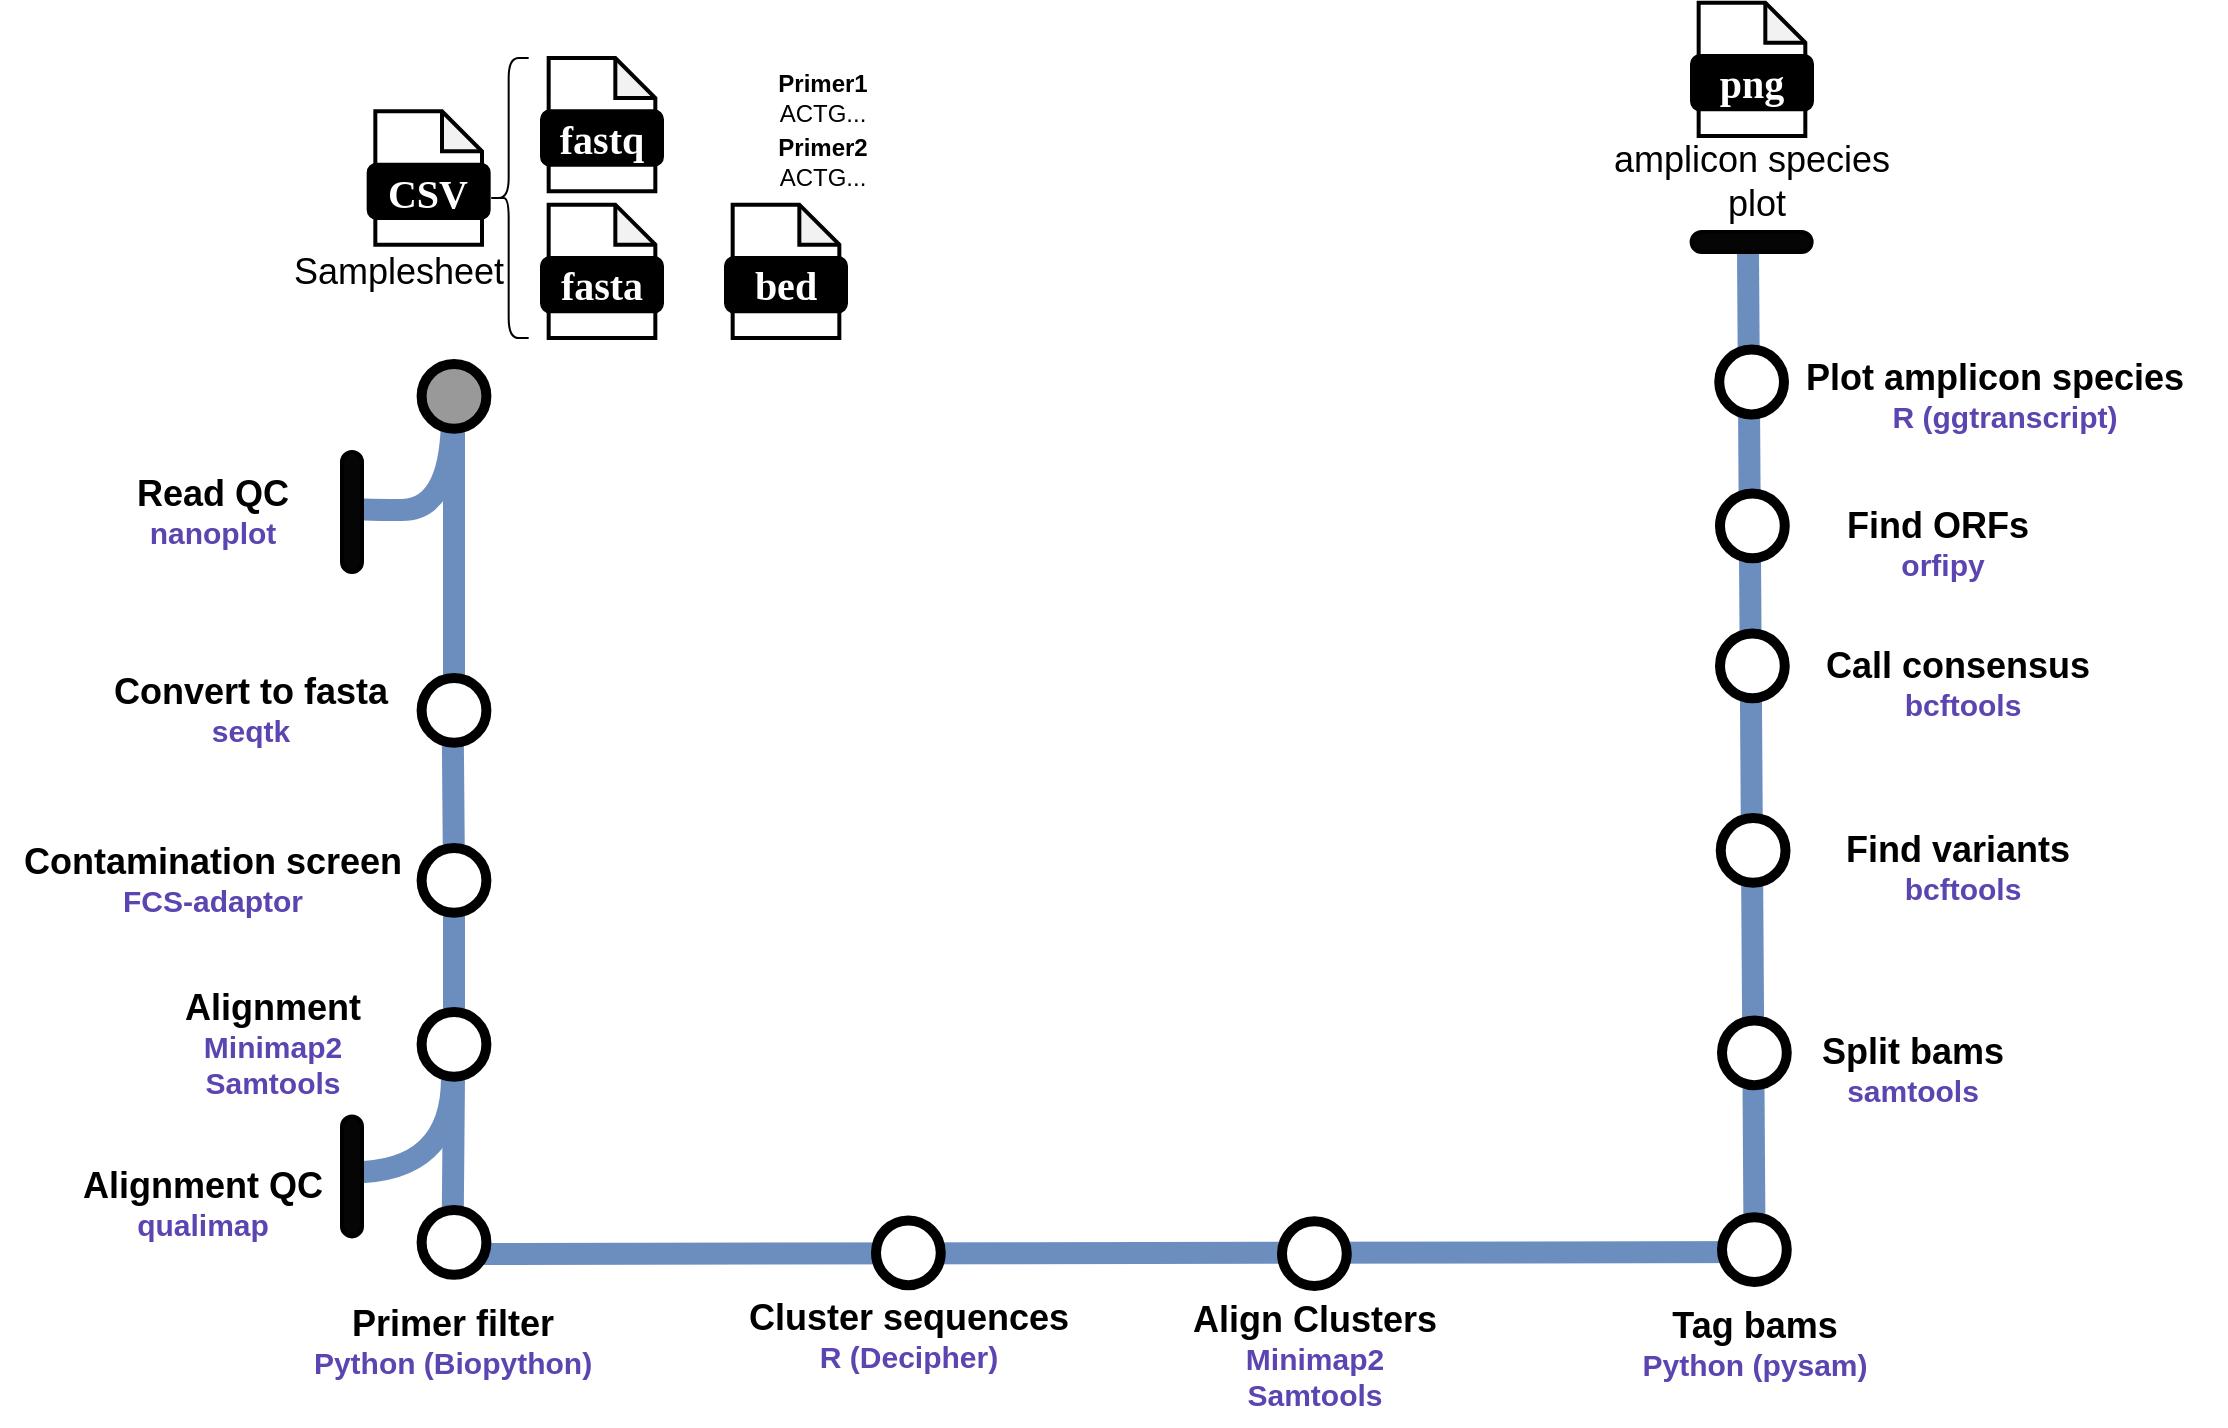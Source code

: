 <mxfile version="24.8.6">
  <diagram name="Page-1" id="P_uiMSj8lN0pYwHUzH4j">
    <mxGraphModel dx="2193" dy="879" grid="1" gridSize="10" guides="1" tooltips="1" connect="1" arrows="1" fold="1" page="1" pageScale="1" pageWidth="850" pageHeight="1100" math="0" shadow="0">
      <root>
        <mxCell id="0" />
        <mxCell id="1" parent="0" />
        <mxCell id="v0_ueVVMDbjKfursdaX1-1" value="&lt;span style=&quot;font-size: 18px;&quot;&gt;&lt;b&gt;Convert to fasta&lt;/b&gt;&lt;/span&gt;&lt;div&gt;&lt;b style=&quot;&quot;&gt;&lt;font color=&quot;#5c45b0&quot; style=&quot;font-size: 15px;&quot;&gt;seqtk&lt;/font&gt;&lt;/b&gt;&lt;/div&gt;" style="text;html=1;align=center;verticalAlign=middle;resizable=0;points=[];autosize=1;strokeColor=none;fillColor=none;" parent="1" vertex="1">
          <mxGeometry x="-606.19" y="424.19" width="160" height="50" as="geometry" />
        </mxCell>
        <mxCell id="v0_ueVVMDbjKfursdaX1-7" value="&lt;span style=&quot;font-size: 18px;&quot;&gt;&lt;b&gt;Alignment QC&lt;/b&gt;&lt;/span&gt;&lt;div&gt;&lt;font color=&quot;#5c45b0&quot;&gt;&lt;span style=&quot;font-size: 15px;&quot;&gt;&lt;b&gt;qualimap&lt;/b&gt;&lt;/span&gt;&lt;/font&gt;&lt;/div&gt;" style="text;html=1;align=center;verticalAlign=middle;resizable=0;points=[];autosize=1;strokeColor=none;fillColor=none;" parent="1" vertex="1">
          <mxGeometry x="-620" y="671.19" width="140" height="50" as="geometry" />
        </mxCell>
        <mxCell id="v0_ueVVMDbjKfursdaX1-10" value="&lt;span style=&quot;font-size: 18px;&quot;&gt;&lt;b&gt;Read QC&lt;/b&gt;&lt;/span&gt;&lt;br&gt;&lt;div&gt;&lt;font color=&quot;#5c45b0&quot;&gt;&lt;span style=&quot;font-size: 15px;&quot;&gt;&lt;b&gt;nanoplot&lt;/b&gt;&lt;/span&gt;&lt;/font&gt;&lt;/div&gt;" style="text;html=1;align=center;verticalAlign=middle;resizable=0;points=[];autosize=1;strokeColor=none;fillColor=none;" parent="1" vertex="1">
          <mxGeometry x="-595" y="325" width="100" height="50" as="geometry" />
        </mxCell>
        <mxCell id="v0_ueVVMDbjKfursdaX1-11" value="&lt;span style=&quot;font-size: 18px;&quot;&gt;&lt;b&gt;Contamination screen&lt;/b&gt;&lt;/span&gt;&lt;br&gt;&lt;div&gt;&lt;b style=&quot;&quot;&gt;&lt;font color=&quot;#5c45b0&quot; style=&quot;font-size: 15px;&quot;&gt;FCS-adaptor&lt;/font&gt;&lt;/b&gt;&lt;/div&gt;" style="text;html=1;align=center;verticalAlign=middle;resizable=0;points=[];autosize=1;strokeColor=none;fillColor=none;" parent="1" vertex="1">
          <mxGeometry x="-650.19" y="509.19" width="210" height="50" as="geometry" />
        </mxCell>
        <mxCell id="v0_ueVVMDbjKfursdaX1-18" value="" style="endArrow=none;html=1;rounded=1;strokeWidth=11;fontSize=12;startSize=8;endSize=8;curved=1;exitX=0.5;exitY=1;exitDx=0;exitDy=0;fillColor=#dae8fc;strokeColor=#6c8ebf;" parent="1" target="v0_ueVVMDbjKfursdaX1-75" edge="1">
          <mxGeometry width="50" height="50" relative="1" as="geometry">
            <mxPoint x="-424.0" y="300" as="sourcePoint" />
            <mxPoint x="-424" y="640" as="targetPoint" />
          </mxGeometry>
        </mxCell>
        <mxCell id="v0_ueVVMDbjKfursdaX1-20" value="" style="endArrow=none;html=1;rounded=1;strokeWidth=11;fontSize=12;startSize=8;endSize=8;curved=1;exitX=0.5;exitY=1;exitDx=0;exitDy=0;fillColor=#dae8fc;strokeColor=#6c8ebf;" parent="1" edge="1">
          <mxGeometry width="50" height="50" relative="1" as="geometry">
            <mxPoint x="-409.81" y="721" as="sourcePoint" />
            <mxPoint x="240" y="720" as="targetPoint" />
          </mxGeometry>
        </mxCell>
        <mxCell id="v0_ueVVMDbjKfursdaX1-21" value="" style="group" parent="1" vertex="1" connectable="0">
          <mxGeometry x="-480" y="123" width="855" height="140" as="geometry" />
        </mxCell>
        <mxCell id="v0_ueVVMDbjKfursdaX1-22" value="" style="group" parent="v0_ueVVMDbjKfursdaX1-21" vertex="1" connectable="0">
          <mxGeometry x="13.333" y="26.667" width="60" height="66.667" as="geometry" />
        </mxCell>
        <mxCell id="v0_ueVVMDbjKfursdaX1-23" value="" style="shape=note;whiteSpace=wrap;html=1;backgroundOutline=1;darkOpacity=0.05;rounded=1;size=20;strokeWidth=2;" parent="v0_ueVVMDbjKfursdaX1-22" vertex="1">
          <mxGeometry x="3.333" width="53.333" height="66.667" as="geometry" />
        </mxCell>
        <mxCell id="v0_ueVVMDbjKfursdaX1-24" value="&lt;font data-font-src=&quot;https://fonts.googleapis.com/css?family=Maven+Pro&quot; face=&quot;Maven Pro&quot; color=&quot;#ffffff&quot;&gt;&lt;b&gt;&lt;font style=&quot;font-size: 20px;&quot;&gt;CSV&lt;/font&gt;&lt;/b&gt;&lt;/font&gt;" style="rounded=1;whiteSpace=wrap;html=1;strokeWidth=2;fillColor=#000000;" parent="v0_ueVVMDbjKfursdaX1-22" vertex="1">
          <mxGeometry y="26.667" width="60" height="26.667" as="geometry" />
        </mxCell>
        <mxCell id="v0_ueVVMDbjKfursdaX1-25" value="&lt;font style=&quot;font-size: 18px;&quot; face=&quot;Helvetica&quot;&gt;Samplesheet&lt;/font&gt;" style="text;html=1;align=center;verticalAlign=middle;resizable=0;points=[];autosize=1;strokeColor=none;fillColor=none;" parent="v0_ueVVMDbjKfursdaX1-21" vertex="1">
          <mxGeometry x="-36.67" y="86.663" width="130" height="40" as="geometry" />
        </mxCell>
        <mxCell id="v0_ueVVMDbjKfursdaX1-26" value="" style="group" parent="v0_ueVVMDbjKfursdaX1-21" vertex="1" connectable="0">
          <mxGeometry x="100" width="60" height="66.667" as="geometry" />
        </mxCell>
        <mxCell id="v0_ueVVMDbjKfursdaX1-27" value="" style="shape=note;whiteSpace=wrap;html=1;backgroundOutline=1;darkOpacity=0.05;rounded=1;size=20;strokeWidth=2;" parent="v0_ueVVMDbjKfursdaX1-26" vertex="1">
          <mxGeometry x="3.333" width="53.333" height="66.667" as="geometry" />
        </mxCell>
        <mxCell id="v0_ueVVMDbjKfursdaX1-28" value="&lt;font data-font-src=&quot;https://fonts.googleapis.com/css?family=Maven+Pro&quot; face=&quot;Maven Pro&quot; color=&quot;#ffffff&quot;&gt;&lt;b&gt;&lt;font style=&quot;font-size: 20px;&quot;&gt;fastq&lt;/font&gt;&lt;/b&gt;&lt;/font&gt;" style="rounded=1;whiteSpace=wrap;html=1;strokeWidth=2;fillColor=#000000;" parent="v0_ueVVMDbjKfursdaX1-26" vertex="1">
          <mxGeometry y="26.667" width="60" height="26.667" as="geometry" />
        </mxCell>
        <mxCell id="v0_ueVVMDbjKfursdaX1-29" value="" style="group" parent="v0_ueVVMDbjKfursdaX1-21" vertex="1" connectable="0">
          <mxGeometry x="100" y="73.333" width="60" height="66.667" as="geometry" />
        </mxCell>
        <mxCell id="v0_ueVVMDbjKfursdaX1-30" value="" style="shape=note;whiteSpace=wrap;html=1;backgroundOutline=1;darkOpacity=0.05;rounded=1;size=20;strokeWidth=2;" parent="v0_ueVVMDbjKfursdaX1-29" vertex="1">
          <mxGeometry x="3.333" width="53.333" height="66.667" as="geometry" />
        </mxCell>
        <mxCell id="v0_ueVVMDbjKfursdaX1-31" value="&lt;font data-font-src=&quot;https://fonts.googleapis.com/css?family=Maven+Pro&quot; face=&quot;Maven Pro&quot; color=&quot;#ffffff&quot;&gt;&lt;b&gt;&lt;font style=&quot;font-size: 20px;&quot;&gt;fasta&lt;/font&gt;&lt;/b&gt;&lt;/font&gt;" style="rounded=1;whiteSpace=wrap;html=1;strokeWidth=2;fillColor=#000000;" parent="v0_ueVVMDbjKfursdaX1-29" vertex="1">
          <mxGeometry y="26.667" width="60" height="26.667" as="geometry" />
        </mxCell>
        <mxCell id="v0_ueVVMDbjKfursdaX1-32" value="" style="shape=curlyBracket;whiteSpace=wrap;html=1;rounded=1;labelPosition=left;verticalLabelPosition=middle;align=right;verticalAlign=middle;size=0.5;" parent="v0_ueVVMDbjKfursdaX1-21" vertex="1">
          <mxGeometry x="73.333" width="20" height="140" as="geometry" />
        </mxCell>
        <mxCell id="v0_ueVVMDbjKfursdaX1-84" value="" style="group" parent="v0_ueVVMDbjKfursdaX1-21" vertex="1" connectable="0">
          <mxGeometry x="192" y="73.333" width="60" height="66.667" as="geometry" />
        </mxCell>
        <mxCell id="v0_ueVVMDbjKfursdaX1-85" value="" style="shape=note;whiteSpace=wrap;html=1;backgroundOutline=1;darkOpacity=0.05;rounded=1;size=20;strokeWidth=2;" parent="v0_ueVVMDbjKfursdaX1-84" vertex="1">
          <mxGeometry x="3.333" width="53.333" height="66.667" as="geometry" />
        </mxCell>
        <mxCell id="v0_ueVVMDbjKfursdaX1-86" value="&lt;font data-font-src=&quot;https://fonts.googleapis.com/css?family=Maven+Pro&quot; face=&quot;Maven Pro&quot; color=&quot;#ffffff&quot;&gt;&lt;b&gt;&lt;font style=&quot;font-size: 20px;&quot;&gt;bed&lt;/font&gt;&lt;/b&gt;&lt;/font&gt;" style="rounded=1;whiteSpace=wrap;html=1;strokeWidth=2;fillColor=#000000;" parent="v0_ueVVMDbjKfursdaX1-84" vertex="1">
          <mxGeometry y="26.667" width="60" height="26.667" as="geometry" />
        </mxCell>
        <mxCell id="v0_ueVVMDbjKfursdaX1-124" value="" style="group" parent="v0_ueVVMDbjKfursdaX1-21" vertex="1" connectable="0">
          <mxGeometry x="675" y="-27.667" width="60" height="66.67" as="geometry" />
        </mxCell>
        <mxCell id="v0_ueVVMDbjKfursdaX1-125" value="" style="shape=note;whiteSpace=wrap;html=1;backgroundOutline=1;darkOpacity=0.05;rounded=1;size=20;strokeWidth=2;" parent="v0_ueVVMDbjKfursdaX1-124" vertex="1">
          <mxGeometry x="3.33" width="53.33" height="66.67" as="geometry" />
        </mxCell>
        <mxCell id="v0_ueVVMDbjKfursdaX1-126" value="&lt;font data-font-src=&quot;https://fonts.googleapis.com/css?family=Maven+Pro&quot; face=&quot;Maven Pro&quot; color=&quot;#ffffff&quot;&gt;&lt;b&gt;&lt;font style=&quot;font-size: 20px;&quot;&gt;png&lt;/font&gt;&lt;/b&gt;&lt;/font&gt;" style="rounded=1;whiteSpace=wrap;html=1;strokeWidth=2;fillColor=#000000;" parent="v0_ueVVMDbjKfursdaX1-124" vertex="1">
          <mxGeometry y="26.667" width="60" height="26.667" as="geometry" />
        </mxCell>
        <mxCell id="v0_ueVVMDbjKfursdaX1-128" value="&lt;font style=&quot;font-size: 18px;&quot; face=&quot;Helvetica&quot;&gt;amplicon species&amp;nbsp;&lt;/font&gt;&lt;div&gt;&lt;font style=&quot;font-size: 18px;&quot; face=&quot;Helvetica&quot;&gt;plot&lt;/font&gt;&lt;/div&gt;" style="text;html=1;align=center;verticalAlign=middle;resizable=0;points=[];autosize=1;strokeColor=none;fillColor=none;" parent="v0_ueVVMDbjKfursdaX1-21" vertex="1">
          <mxGeometry x="622" y="32.003" width="170" height="60" as="geometry" />
        </mxCell>
        <mxCell id="v0_ueVVMDbjKfursdaX1-35" value="" style="endArrow=none;html=1;rounded=1;strokeWidth=11;fontSize=12;startSize=8;endSize=8;curved=1;fillColor=#dae8fc;strokeColor=#6c8ebf;exitX=0.5;exitY=0;exitDx=0;exitDy=0;" parent="1" source="v0_ueVVMDbjKfursdaX1-104" edge="1">
          <mxGeometry width="50" height="50" relative="1" as="geometry">
            <mxPoint x="226" y="683" as="sourcePoint" />
            <mxPoint x="223" y="220" as="targetPoint" />
          </mxGeometry>
        </mxCell>
        <mxCell id="v0_ueVVMDbjKfursdaX1-36" value="" style="rounded=1;whiteSpace=wrap;html=1;strokeWidth=2;arcSize=50;fillColor=#050505;rotation=-90;" parent="1" vertex="1">
          <mxGeometry x="219.81" y="185" width="10" height="60" as="geometry" />
        </mxCell>
        <mxCell id="v0_ueVVMDbjKfursdaX1-57" value="" style="endArrow=none;html=1;rounded=1;strokeWidth=11;fontSize=12;startSize=8;endSize=8;curved=1;exitX=0.5;exitY=1;exitDx=0;exitDy=0;fillColor=#dae8fc;strokeColor=#6c8ebf;" parent="1" source="v0_ueVVMDbjKfursdaX1-89" edge="1">
          <mxGeometry width="50" height="50" relative="1" as="geometry">
            <mxPoint x="-424.59" y="463" as="sourcePoint" />
            <mxPoint x="-424.59" y="699" as="targetPoint" />
          </mxGeometry>
        </mxCell>
        <mxCell id="v0_ueVVMDbjKfursdaX1-61" value="" style="ellipse;whiteSpace=wrap;html=1;aspect=fixed;rounded=1;rotation=0;strokeWidth=5;" parent="1" vertex="1">
          <mxGeometry x="-440.19" y="698.999" width="32.381" height="32.381" as="geometry" />
        </mxCell>
        <mxCell id="v0_ueVVMDbjKfursdaX1-78" value="&lt;b&gt;Primer1&lt;/b&gt;&lt;div&gt;ACTG...&lt;/div&gt;" style="text;html=1;align=center;verticalAlign=middle;resizable=0;points=[];autosize=1;strokeColor=none;fillColor=none;" parent="1" vertex="1">
          <mxGeometry x="-275" y="123" width="70" height="40" as="geometry" />
        </mxCell>
        <mxCell id="v0_ueVVMDbjKfursdaX1-79" value="&lt;b&gt;Primer2&lt;/b&gt;&lt;div&gt;ACTG...&lt;/div&gt;" style="text;html=1;align=center;verticalAlign=middle;resizable=0;points=[];autosize=1;strokeColor=none;fillColor=none;" parent="1" vertex="1">
          <mxGeometry x="-275" y="155" width="70" height="40" as="geometry" />
        </mxCell>
        <mxCell id="v0_ueVVMDbjKfursdaX1-88" value="" style="endArrow=none;html=1;rounded=1;strokeWidth=11;fontSize=12;startSize=8;endSize=8;curved=1;exitX=0.5;exitY=1;exitDx=0;exitDy=0;fillColor=#dae8fc;strokeColor=#6c8ebf;" parent="1" target="v0_ueVVMDbjKfursdaX1-87" edge="1">
          <mxGeometry width="50" height="50" relative="1" as="geometry">
            <mxPoint x="-424.59" y="463" as="sourcePoint" />
            <mxPoint x="-424.59" y="699" as="targetPoint" />
          </mxGeometry>
        </mxCell>
        <mxCell id="v0_ueVVMDbjKfursdaX1-90" value="" style="endArrow=none;html=1;rounded=1;strokeWidth=11;fontSize=12;startSize=8;endSize=8;curved=1;exitX=0.5;exitY=1;exitDx=0;exitDy=0;fillColor=#dae8fc;strokeColor=#6c8ebf;" parent="1" source="v0_ueVVMDbjKfursdaX1-87" target="v0_ueVVMDbjKfursdaX1-89" edge="1">
          <mxGeometry width="50" height="50" relative="1" as="geometry">
            <mxPoint x="-424" y="550" as="sourcePoint" />
            <mxPoint x="-424.59" y="699" as="targetPoint" />
          </mxGeometry>
        </mxCell>
        <mxCell id="v0_ueVVMDbjKfursdaX1-91" value="&lt;span style=&quot;font-size: 18px;&quot;&gt;&lt;b&gt;Alignment&lt;/b&gt;&lt;/span&gt;&lt;br&gt;&lt;div&gt;&lt;font color=&quot;#5c45b0&quot;&gt;&lt;span style=&quot;font-size: 15px;&quot;&gt;&lt;b&gt;Minimap2&lt;/b&gt;&lt;/span&gt;&lt;/font&gt;&lt;/div&gt;&lt;div&gt;&lt;font color=&quot;#5c45b0&quot;&gt;&lt;span style=&quot;font-size: 15px;&quot;&gt;&lt;b&gt;Samtools&lt;/b&gt;&lt;/span&gt;&lt;/font&gt;&lt;/div&gt;" style="text;html=1;align=center;verticalAlign=middle;resizable=0;points=[];autosize=1;strokeColor=none;fillColor=none;" parent="1" vertex="1">
          <mxGeometry x="-570" y="581.19" width="110" height="70" as="geometry" />
        </mxCell>
        <mxCell id="v0_ueVVMDbjKfursdaX1-75" value="" style="ellipse;whiteSpace=wrap;html=1;aspect=fixed;rounded=1;rotation=0;strokeWidth=5;" parent="1" vertex="1">
          <mxGeometry x="-440.19" y="432.999" width="32.381" height="32.381" as="geometry" />
        </mxCell>
        <mxCell id="v0_ueVVMDbjKfursdaX1-87" value="" style="ellipse;whiteSpace=wrap;html=1;aspect=fixed;rounded=1;rotation=0;strokeWidth=5;" parent="1" vertex="1">
          <mxGeometry x="-440.19" y="517.999" width="32.381" height="32.381" as="geometry" />
        </mxCell>
        <mxCell id="v0_ueVVMDbjKfursdaX1-92" value="" style="group" parent="1" vertex="1" connectable="0">
          <mxGeometry x="-480" y="300.81" width="55" height="79.19" as="geometry" />
        </mxCell>
        <mxCell id="v0_ueVVMDbjKfursdaX1-8" value="" style="endArrow=none;html=1;rounded=1;strokeWidth=11;fontSize=12;startSize=8;endSize=8;curved=1;exitX=0.5;exitY=1;exitDx=0;exitDy=0;fillColor=#dae8fc;strokeColor=#6c8ebf;edgeStyle=orthogonalEdgeStyle;entryX=1;entryY=0.28;entryDx=0;entryDy=0;entryPerimeter=0;" parent="v0_ueVVMDbjKfursdaX1-92" edge="1">
          <mxGeometry width="50" height="50" relative="1" as="geometry">
            <mxPoint x="55.0" as="sourcePoint" />
            <mxPoint x="5" y="47.19" as="targetPoint" />
            <Array as="points">
              <mxPoint x="55" y="48.19" />
            </Array>
          </mxGeometry>
        </mxCell>
        <mxCell id="v0_ueVVMDbjKfursdaX1-9" value="" style="rounded=1;whiteSpace=wrap;html=1;strokeWidth=2;arcSize=50;fillColor=#050505;" parent="v0_ueVVMDbjKfursdaX1-92" vertex="1">
          <mxGeometry y="19.19" width="10" height="60" as="geometry" />
        </mxCell>
        <mxCell id="v0_ueVVMDbjKfursdaX1-93" value="" style="group" parent="1" vertex="1" connectable="0">
          <mxGeometry x="-480" y="633.0" width="55" height="79.19" as="geometry" />
        </mxCell>
        <mxCell id="v0_ueVVMDbjKfursdaX1-94" value="" style="endArrow=none;html=1;rounded=1;strokeWidth=11;fontSize=12;startSize=8;endSize=8;curved=1;exitX=0.5;exitY=1;exitDx=0;exitDy=0;fillColor=#dae8fc;strokeColor=#6c8ebf;edgeStyle=orthogonalEdgeStyle;entryX=1;entryY=0.28;entryDx=0;entryDy=0;entryPerimeter=0;" parent="v0_ueVVMDbjKfursdaX1-93" edge="1">
          <mxGeometry width="50" height="50" relative="1" as="geometry">
            <mxPoint x="55.0" as="sourcePoint" />
            <mxPoint x="5" y="47.19" as="targetPoint" />
            <Array as="points">
              <mxPoint x="55" y="48.19" />
            </Array>
          </mxGeometry>
        </mxCell>
        <mxCell id="v0_ueVVMDbjKfursdaX1-95" value="" style="rounded=1;whiteSpace=wrap;html=1;strokeWidth=2;arcSize=50;fillColor=#050505;" parent="v0_ueVVMDbjKfursdaX1-93" vertex="1">
          <mxGeometry y="19.19" width="10" height="60" as="geometry" />
        </mxCell>
        <mxCell id="v0_ueVVMDbjKfursdaX1-89" value="" style="ellipse;whiteSpace=wrap;html=1;aspect=fixed;rounded=1;rotation=0;strokeWidth=5;" parent="1" vertex="1">
          <mxGeometry x="-440.19" y="599.999" width="32.381" height="32.381" as="geometry" />
        </mxCell>
        <mxCell id="v0_ueVVMDbjKfursdaX1-76" value="" style="ellipse;whiteSpace=wrap;html=1;aspect=fixed;rounded=1;rotation=0;strokeWidth=5;fillColor=#999999;" parent="1" vertex="1">
          <mxGeometry x="-440.19" y="275.959" width="32.381" height="32.381" as="geometry" />
        </mxCell>
        <mxCell id="v0_ueVVMDbjKfursdaX1-96" value="&lt;span style=&quot;font-size: 18px;&quot;&gt;&lt;b&gt;Primer filter&lt;/b&gt;&lt;/span&gt;&lt;div&gt;&lt;font color=&quot;#5c45b0&quot;&gt;&lt;span style=&quot;font-size: 15px;&quot;&gt;&lt;b&gt;Python (Biopython)&lt;/b&gt;&lt;/span&gt;&lt;/font&gt;&lt;/div&gt;" style="text;html=1;align=center;verticalAlign=middle;resizable=0;points=[];autosize=1;strokeColor=none;fillColor=none;" parent="1" vertex="1">
          <mxGeometry x="-505" y="740" width="160" height="50" as="geometry" />
        </mxCell>
        <mxCell id="v0_ueVVMDbjKfursdaX1-97" value="" style="ellipse;whiteSpace=wrap;html=1;aspect=fixed;rounded=1;rotation=0;strokeWidth=5;" parent="1" vertex="1">
          <mxGeometry x="-213" y="704.189" width="32.381" height="32.381" as="geometry" />
        </mxCell>
        <mxCell id="v0_ueVVMDbjKfursdaX1-101" value="&lt;span style=&quot;font-size: 18px;&quot;&gt;&lt;b&gt;Cluster sequences&lt;/b&gt;&lt;/span&gt;&lt;div&gt;&lt;font color=&quot;#5c45b0&quot;&gt;&lt;span style=&quot;font-size: 15px;&quot;&gt;&lt;b&gt;R (Decipher)&lt;/b&gt;&lt;/span&gt;&lt;/font&gt;&lt;/div&gt;" style="text;html=1;align=center;verticalAlign=middle;resizable=0;points=[];autosize=1;strokeColor=none;fillColor=none;" parent="1" vertex="1">
          <mxGeometry x="-286.81" y="736.57" width="180" height="50" as="geometry" />
        </mxCell>
        <mxCell id="v0_ueVVMDbjKfursdaX1-102" value="" style="ellipse;whiteSpace=wrap;html=1;aspect=fixed;rounded=1;rotation=0;strokeWidth=5;" parent="1" vertex="1">
          <mxGeometry x="-10" y="704.619" width="32.381" height="32.381" as="geometry" />
        </mxCell>
        <mxCell id="v0_ueVVMDbjKfursdaX1-103" value="&lt;span style=&quot;font-size: 18px;&quot;&gt;&lt;b&gt;Align Clusters&lt;/b&gt;&lt;/span&gt;&lt;div&gt;&lt;font color=&quot;#5c45b0&quot;&gt;&lt;span style=&quot;font-size: 15px;&quot;&gt;&lt;b&gt;Minimap2&lt;/b&gt;&lt;/span&gt;&lt;/font&gt;&lt;/div&gt;&lt;div&gt;&lt;font color=&quot;#5c45b0&quot;&gt;&lt;span style=&quot;font-size: 15px;&quot;&gt;&lt;b&gt;Samtools&lt;/b&gt;&lt;/span&gt;&lt;/font&gt;&lt;/div&gt;" style="text;html=1;align=center;verticalAlign=middle;resizable=0;points=[];autosize=1;strokeColor=none;fillColor=none;" parent="1" vertex="1">
          <mxGeometry x="-68.81" y="736.57" width="150" height="70" as="geometry" />
        </mxCell>
        <mxCell id="v0_ueVVMDbjKfursdaX1-105" value="&lt;span style=&quot;font-size: 18px;&quot;&gt;&lt;b&gt;Tag bams&lt;/b&gt;&lt;/span&gt;&lt;div&gt;&lt;font color=&quot;#5c45b0&quot;&gt;&lt;span style=&quot;font-size: 15px;&quot;&gt;&lt;b&gt;Python (pysam)&lt;/b&gt;&lt;/span&gt;&lt;/font&gt;&lt;/div&gt;" style="text;html=1;align=center;verticalAlign=middle;resizable=0;points=[];autosize=1;strokeColor=none;fillColor=none;" parent="1" vertex="1">
          <mxGeometry x="156.19" y="741" width="140" height="50" as="geometry" />
        </mxCell>
        <mxCell id="v0_ueVVMDbjKfursdaX1-104" value="" style="ellipse;whiteSpace=wrap;html=1;aspect=fixed;rounded=1;rotation=0;strokeWidth=5;" parent="1" vertex="1">
          <mxGeometry x="210" y="702.619" width="32.381" height="32.381" as="geometry" />
        </mxCell>
        <mxCell id="v0_ueVVMDbjKfursdaX1-107" value="" style="ellipse;whiteSpace=wrap;html=1;aspect=fixed;rounded=1;rotation=0;strokeWidth=5;" parent="1" vertex="1">
          <mxGeometry x="210" y="604.189" width="32.381" height="32.381" as="geometry" />
        </mxCell>
        <mxCell id="v0_ueVVMDbjKfursdaX1-108" value="&lt;span style=&quot;font-size: 18px;&quot;&gt;&lt;b&gt;Split bams&lt;/b&gt;&lt;/span&gt;&lt;div&gt;&lt;font color=&quot;#5c45b0&quot;&gt;&lt;span style=&quot;font-size: 15px;&quot;&gt;&lt;b&gt;samtools&lt;/b&gt;&lt;/span&gt;&lt;/font&gt;&lt;/div&gt;" style="text;html=1;align=center;verticalAlign=middle;resizable=0;points=[];autosize=1;strokeColor=none;fillColor=none;" parent="1" vertex="1">
          <mxGeometry x="250" y="604.19" width="110" height="50" as="geometry" />
        </mxCell>
        <mxCell id="v0_ueVVMDbjKfursdaX1-109" value="" style="ellipse;whiteSpace=wrap;html=1;aspect=fixed;rounded=1;rotation=0;strokeWidth=5;" parent="1" vertex="1">
          <mxGeometry x="209.38" y="502.999" width="32.381" height="32.381" as="geometry" />
        </mxCell>
        <mxCell id="v0_ueVVMDbjKfursdaX1-110" value="&lt;span style=&quot;font-size: 18px;&quot;&gt;&lt;b&gt;Find variants&amp;nbsp;&lt;/b&gt;&lt;/span&gt;&lt;div&gt;&lt;font color=&quot;#5c45b0&quot;&gt;&lt;span style=&quot;font-size: 15px;&quot;&gt;&lt;b&gt;bcftools&lt;/b&gt;&lt;/span&gt;&lt;/font&gt;&lt;/div&gt;" style="text;html=1;align=center;verticalAlign=middle;resizable=0;points=[];autosize=1;strokeColor=none;fillColor=none;" parent="1" vertex="1">
          <mxGeometry x="260" y="503.0" width="140" height="50" as="geometry" />
        </mxCell>
        <mxCell id="v0_ueVVMDbjKfursdaX1-111" value="" style="ellipse;whiteSpace=wrap;html=1;aspect=fixed;rounded=1;rotation=0;strokeWidth=5;" parent="1" vertex="1">
          <mxGeometry x="209" y="410.759" width="32.381" height="32.381" as="geometry" />
        </mxCell>
        <mxCell id="v0_ueVVMDbjKfursdaX1-112" value="&lt;span style=&quot;font-size: 18px;&quot;&gt;&lt;b&gt;Call consensus&amp;nbsp;&lt;/b&gt;&lt;/span&gt;&lt;div&gt;&lt;font color=&quot;#5c45b0&quot;&gt;&lt;span style=&quot;font-size: 15px;&quot;&gt;&lt;b&gt;bcftools&lt;/b&gt;&lt;/span&gt;&lt;/font&gt;&lt;/div&gt;" style="text;html=1;align=center;verticalAlign=middle;resizable=0;points=[];autosize=1;strokeColor=none;fillColor=none;" parent="1" vertex="1">
          <mxGeometry x="249.62" y="410.76" width="160" height="50" as="geometry" />
        </mxCell>
        <mxCell id="v0_ueVVMDbjKfursdaX1-113" value="" style="ellipse;whiteSpace=wrap;html=1;aspect=fixed;rounded=1;rotation=0;strokeWidth=5;" parent="1" vertex="1">
          <mxGeometry x="209" y="340.759" width="32.381" height="32.381" as="geometry" />
        </mxCell>
        <mxCell id="v0_ueVVMDbjKfursdaX1-114" value="&lt;span style=&quot;font-size: 18px;&quot;&gt;&lt;b&gt;Find ORFs&amp;nbsp;&lt;/b&gt;&lt;/span&gt;&lt;div&gt;&lt;font color=&quot;#5c45b0&quot;&gt;&lt;span style=&quot;font-size: 15px;&quot;&gt;&lt;b&gt;orfipy&lt;/b&gt;&lt;/span&gt;&lt;/font&gt;&lt;/div&gt;" style="text;html=1;align=center;verticalAlign=middle;resizable=0;points=[];autosize=1;strokeColor=none;fillColor=none;" parent="1" vertex="1">
          <mxGeometry x="260" y="340.76" width="120" height="50" as="geometry" />
        </mxCell>
        <mxCell id="v0_ueVVMDbjKfursdaX1-115" value="" style="ellipse;whiteSpace=wrap;html=1;aspect=fixed;rounded=1;rotation=0;strokeWidth=5;" parent="1" vertex="1">
          <mxGeometry x="208.62" y="268.809" width="32.381" height="32.381" as="geometry" />
        </mxCell>
        <mxCell id="v0_ueVVMDbjKfursdaX1-116" value="&lt;span style=&quot;font-size: 18px;&quot;&gt;&lt;b&gt;Plot amplicon species&amp;nbsp;&amp;nbsp;&lt;/b&gt;&lt;/span&gt;&lt;div&gt;&lt;font color=&quot;#5c45b0&quot;&gt;&lt;span style=&quot;font-size: 15px;&quot;&gt;&lt;b&gt;R (ggtranscript)&lt;/b&gt;&lt;/span&gt;&lt;/font&gt;&lt;/div&gt;" style="text;html=1;align=center;verticalAlign=middle;resizable=0;points=[];autosize=1;strokeColor=none;fillColor=none;" parent="1" vertex="1">
          <mxGeometry x="241.38" y="267.15" width="220" height="50" as="geometry" />
        </mxCell>
      </root>
    </mxGraphModel>
  </diagram>
</mxfile>
